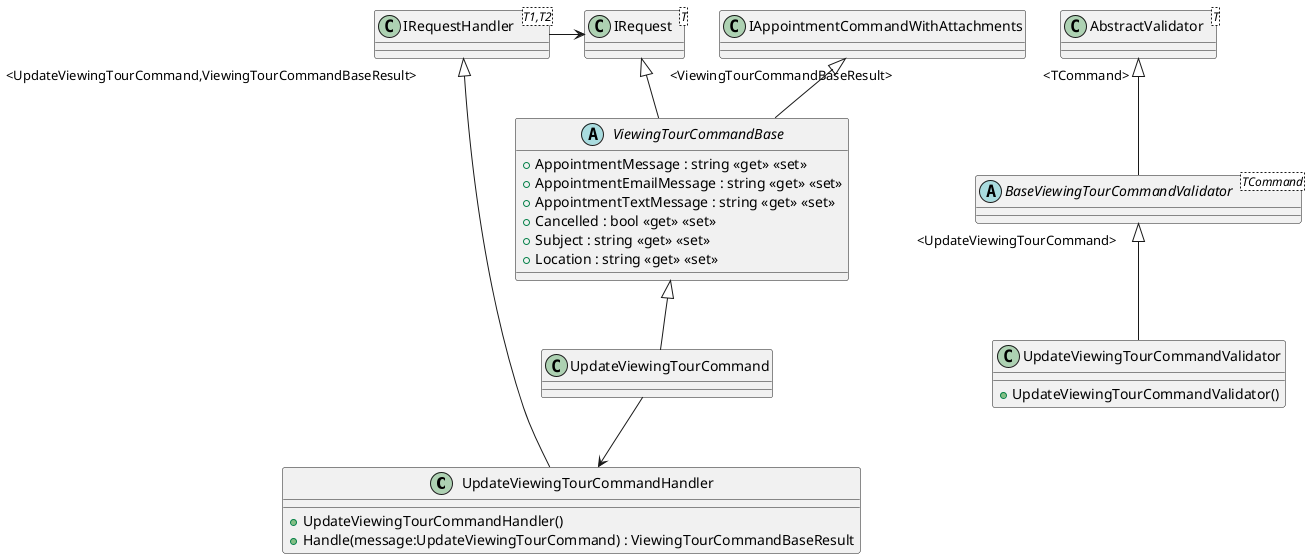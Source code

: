 @startuml
class UpdateViewingTourCommandHandler {
'    + UpdateViewingTourCommandHandler(viewingTourRepository:IGenericRepository<ViewingTour>, currentUserProvider:ICurrentUserProvider, viewingTourValidator:IViewingTourValidator, mediator:ISyncMediator, appointmentAttachmentsMapper:IAppointmentAttachmentsMapper<Requirement>, windowsTimeZoneHelper:IWindowsTimeZoneHelper, requirementBusinessEventHelper:IRequirementBusinessEventHelper, auditEntityEventHelper:IAuditEntityEventHelper, entityValidator:IEntityValidator, securityValidator:ISecurityValidator)
    + UpdateViewingTourCommandHandler()
    + Handle(message:UpdateViewingTourCommand) : ViewingTourCommandBaseResult
}
class "IRequestHandler"<T1,T2> {
}
"IRequestHandler" "<UpdateViewingTourCommand,ViewingTourCommandBaseResult>" <|-- UpdateViewingTourCommandHandler

abstract class ViewingTourCommandBase {
    + AppointmentMessage : string <<get>> <<set>>
    + AppointmentEmailMessage : string <<get>> <<set>>
    + AppointmentTextMessage : string <<get>> <<set>>
    + Cancelled : bool <<get>> <<set>>
    + Subject : string <<get>> <<set>>
    + Location : string <<get>> <<set>>
}
class "IRequest"<T> {
}
'class "IList"<T> {
'}
"IRequest" "<ViewingTourCommandBaseResult>" <|-- ViewingTourCommandBase
IAppointmentCommandWithAttachments <|-- ViewingTourCommandBase
'ViewingTourCommandBase --> "StartDateTime" DateTimeOffset
'ViewingTourCommandBase --> "TimeZoneId" Guid
'ViewingTourCommandBase --> "Attachments<CreateAttachment>" "IList"
'ViewingTourCommandBase o-> "CopiedAttachments<Guid>" "IList"
'ViewingTourCommandBase --> "EntityId" Guid
'ViewingTourCommandBase --> "AttachmentEntityType" EntityType

class UpdateViewingTourCommand {
}
'class "IList"<T> {
'}
ViewingTourCommandBase <|-- UpdateViewingTourCommand
'UpdateViewingTourCommand --> "Id" Guid
'UpdateViewingTourCommand o-> "NewlyAddedViewings<CreateViewingCommand>" "IList"
'UpdateViewingTourCommand o-> "ExistingViewings<UpdateViewingCommand>" "IList"

class UpdateViewingTourCommandValidator {
    + UpdateViewingTourCommandValidator()
}
class "BaseViewingTourCommandValidator"<T> {
}
"BaseViewingTourCommandValidator" "<UpdateViewingTourCommand>" <|-- UpdateViewingTourCommandValidator

abstract class "BaseViewingTourCommandValidator"<TCommand> {
}
class "AbstractValidator"<T> {
}
"AbstractValidator" "<TCommand>" <|-- "BaseViewingTourCommandValidator"

IRequest <-Left- IRequestHandler
UpdateViewingTourCommand --> UpdateViewingTourCommandHandler

@enduml